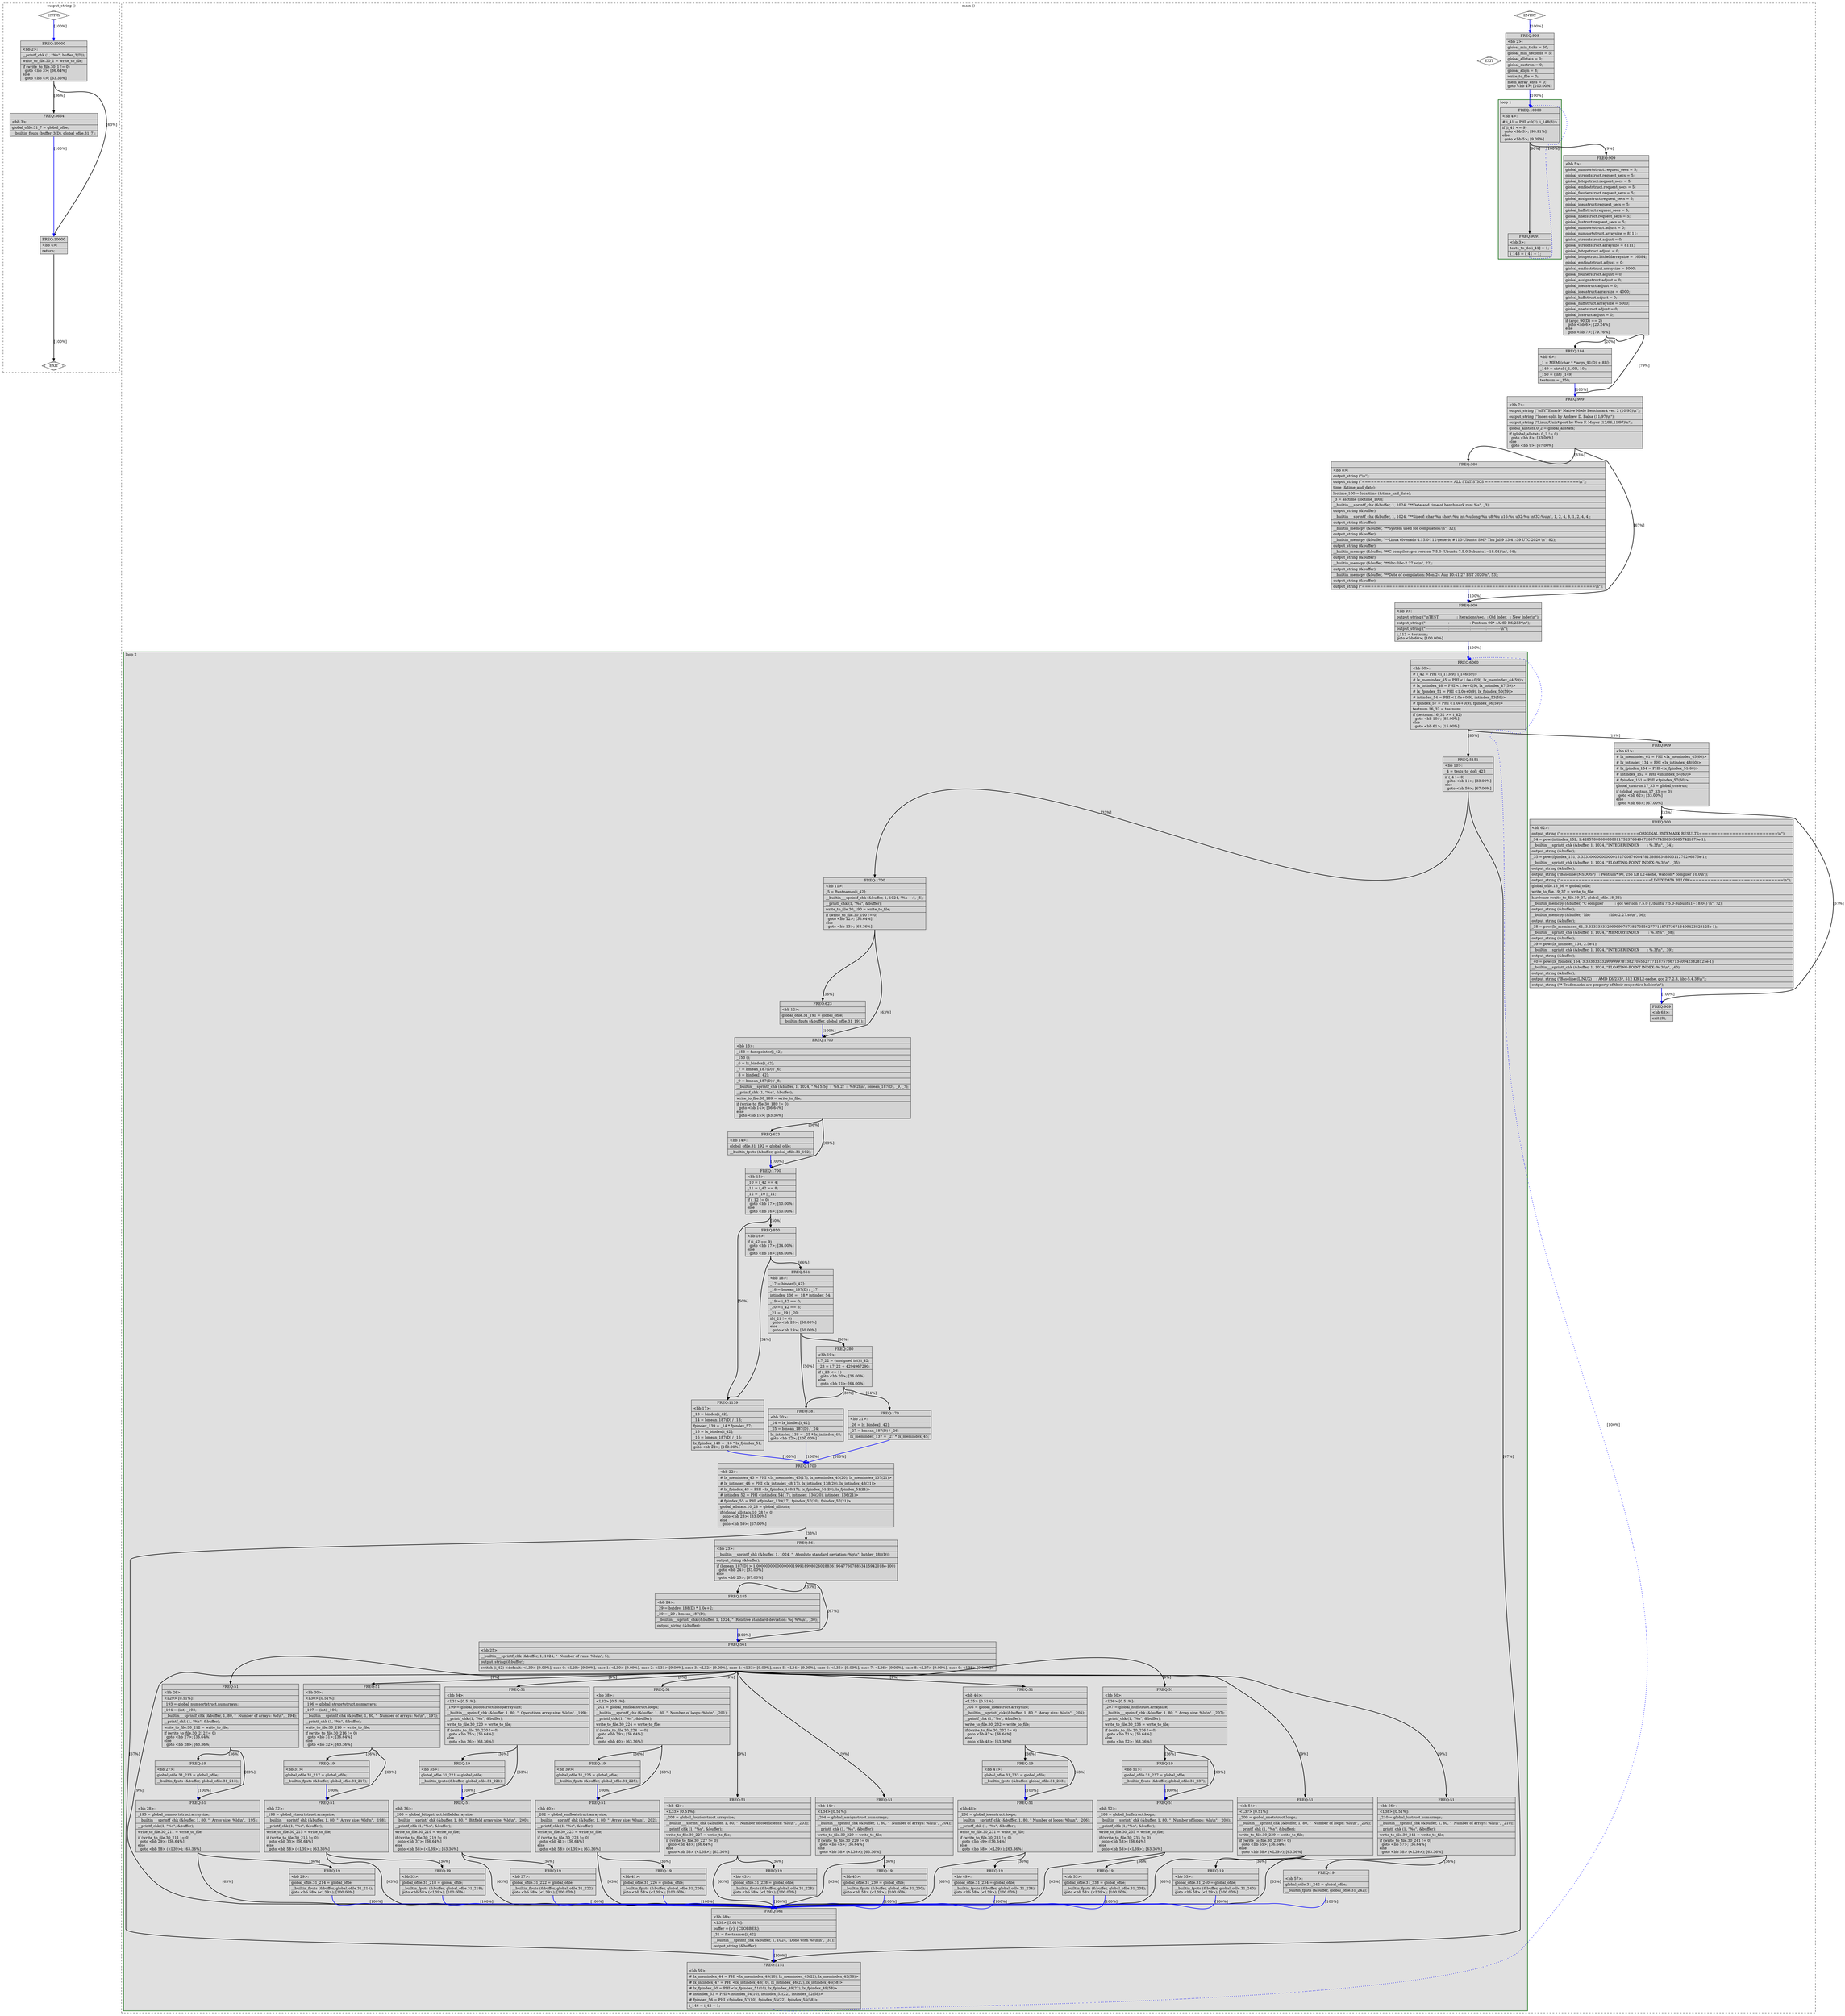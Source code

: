 digraph "nbench0.c.095t.phiprop" {
overlap=false;
subgraph "cluster_output_string" {
	style="dashed";
	color="black";
	label="output_string ()";
	fn_64_basic_block_0 [shape=Mdiamond,style=filled,fillcolor=white,label="ENTRY"];

	fn_64_basic_block_1 [shape=Mdiamond,style=filled,fillcolor=white,label="EXIT"];

	fn_64_basic_block_2 [shape=record,style=filled,fillcolor=lightgrey,label="{ FREQ:10000 |\<bb\ 2\>:\l\
|__printf_chk\ (1,\ \"%s\",\ buffer_3(D));\l\
|write_to_file.30_1\ =\ write_to_file;\l\
|if\ (write_to_file.30_1\ !=\ 0)\l\
\ \ goto\ \<bb\ 3\>;\ [36.64%]\l\
else\l\
\ \ goto\ \<bb\ 4\>;\ [63.36%]\l\
}"];

	fn_64_basic_block_3 [shape=record,style=filled,fillcolor=lightgrey,label="{ FREQ:3664 |\<bb\ 3\>:\l\
|global_ofile.31_7\ =\ global_ofile;\l\
|__builtin_fputs\ (buffer_3(D),\ global_ofile.31_7);\l\
}"];

	fn_64_basic_block_4 [shape=record,style=filled,fillcolor=lightgrey,label="{ FREQ:10000 |\<bb\ 4\>:\l\
|return;\l\
}"];

	fn_64_basic_block_0:s -> fn_64_basic_block_2:n [style="solid,bold",color=blue,weight=100,constraint=true, label="[100%]"];
	fn_64_basic_block_2:s -> fn_64_basic_block_3:n [style="solid,bold",color=black,weight=10,constraint=true, label="[36%]"];
	fn_64_basic_block_2:s -> fn_64_basic_block_4:n [style="solid,bold",color=black,weight=10,constraint=true, label="[63%]"];
	fn_64_basic_block_3:s -> fn_64_basic_block_4:n [style="solid,bold",color=blue,weight=100,constraint=true, label="[100%]"];
	fn_64_basic_block_4:s -> fn_64_basic_block_1:n [style="solid,bold",color=black,weight=10,constraint=true, label="[100%]"];
	fn_64_basic_block_0:s -> fn_64_basic_block_1:n [style="invis",constraint=true];
}
subgraph "cluster_main" {
	style="dashed";
	color="black";
	label="main ()";
	subgraph cluster_54_2 {
	style="filled";
	color="darkgreen";
	fillcolor="grey88";
	label="loop 2";
	labeljust=l;
	penwidth=2;
	fn_54_basic_block_60 [shape=record,style=filled,fillcolor=lightgrey,label="{ FREQ:6060 |\<bb\ 60\>:\l\
|#\ i_42\ =\ PHI\ \<i_113(9),\ i_146(59)\>\l\
|#\ lx_memindex_45\ =\ PHI\ \<1.0e+0(9),\ lx_memindex_44(59)\>\l\
|#\ lx_intindex_48\ =\ PHI\ \<1.0e+0(9),\ lx_intindex_47(59)\>\l\
|#\ lx_fpindex_51\ =\ PHI\ \<1.0e+0(9),\ lx_fpindex_50(59)\>\l\
|#\ intindex_54\ =\ PHI\ \<1.0e+0(9),\ intindex_53(59)\>\l\
|#\ fpindex_57\ =\ PHI\ \<1.0e+0(9),\ fpindex_56(59)\>\l\
|testnum.16_32\ =\ testnum;\l\
|if\ (testnum.16_32\ \>=\ i_42)\l\
\ \ goto\ \<bb\ 10\>;\ [85.00%]\l\
else\l\
\ \ goto\ \<bb\ 61\>;\ [15.00%]\l\
}"];

	fn_54_basic_block_10 [shape=record,style=filled,fillcolor=lightgrey,label="{ FREQ:5151 |\<bb\ 10\>:\l\
|_4\ =\ tests_to_do[i_42];\l\
|if\ (_4\ !=\ 0)\l\
\ \ goto\ \<bb\ 11\>;\ [33.00%]\l\
else\l\
\ \ goto\ \<bb\ 59\>;\ [67.00%]\l\
}"];

	fn_54_basic_block_11 [shape=record,style=filled,fillcolor=lightgrey,label="{ FREQ:1700 |\<bb\ 11\>:\l\
|_5\ =\ ftestnames[i_42];\l\
|__builtin___sprintf_chk\ (&buffer,\ 1,\ 1024,\ \"%s\ \ \ \ :\",\ _5);\l\
|__printf_chk\ (1,\ \"%s\",\ &buffer);\l\
|write_to_file.30_190\ =\ write_to_file;\l\
|if\ (write_to_file.30_190\ !=\ 0)\l\
\ \ goto\ \<bb\ 12\>;\ [36.64%]\l\
else\l\
\ \ goto\ \<bb\ 13\>;\ [63.36%]\l\
}"];

	fn_54_basic_block_59 [shape=record,style=filled,fillcolor=lightgrey,label="{ FREQ:5151 |\<bb\ 59\>:\l\
|#\ lx_memindex_44\ =\ PHI\ \<lx_memindex_45(10),\ lx_memindex_43(22),\ lx_memindex_43(58)\>\l\
|#\ lx_intindex_47\ =\ PHI\ \<lx_intindex_48(10),\ lx_intindex_46(22),\ lx_intindex_46(58)\>\l\
|#\ lx_fpindex_50\ =\ PHI\ \<lx_fpindex_51(10),\ lx_fpindex_49(22),\ lx_fpindex_49(58)\>\l\
|#\ intindex_53\ =\ PHI\ \<intindex_54(10),\ intindex_52(22),\ intindex_52(58)\>\l\
|#\ fpindex_56\ =\ PHI\ \<fpindex_57(10),\ fpindex_55(22),\ fpindex_55(58)\>\l\
|i_146\ =\ i_42\ +\ 1;\l\
}"];

	fn_54_basic_block_12 [shape=record,style=filled,fillcolor=lightgrey,label="{ FREQ:623 |\<bb\ 12\>:\l\
|global_ofile.31_191\ =\ global_ofile;\l\
|__builtin_fputs\ (&buffer,\ global_ofile.31_191);\l\
}"];

	fn_54_basic_block_13 [shape=record,style=filled,fillcolor=lightgrey,label="{ FREQ:1700 |\<bb\ 13\>:\l\
|_153\ =\ funcpointer[i_42];\l\
|_153\ ();\l\
|_6\ =\ lx_bindex[i_42];\l\
|_7\ =\ bmean_187(D)\ /\ _6;\l\
|_8\ =\ bindex[i_42];\l\
|_9\ =\ bmean_187(D)\ /\ _8;\l\
|__builtin___sprintf_chk\ (&buffer,\ 1,\ 1024,\ \"\ %15.5g\ \ :\ \ %9.2f\ \ :\ \ %9.2f\\n\",\ bmean_187(D),\ _9,\ _7);\l\
|__printf_chk\ (1,\ \"%s\",\ &buffer);\l\
|write_to_file.30_189\ =\ write_to_file;\l\
|if\ (write_to_file.30_189\ !=\ 0)\l\
\ \ goto\ \<bb\ 14\>;\ [36.64%]\l\
else\l\
\ \ goto\ \<bb\ 15\>;\ [63.36%]\l\
}"];

	fn_54_basic_block_14 [shape=record,style=filled,fillcolor=lightgrey,label="{ FREQ:623 |\<bb\ 14\>:\l\
|global_ofile.31_192\ =\ global_ofile;\l\
|__builtin_fputs\ (&buffer,\ global_ofile.31_192);\l\
}"];

	fn_54_basic_block_15 [shape=record,style=filled,fillcolor=lightgrey,label="{ FREQ:1700 |\<bb\ 15\>:\l\
|_10\ =\ i_42\ ==\ 4;\l\
|_11\ =\ i_42\ ==\ 8;\l\
|_12\ =\ _10\ \|\ _11;\l\
|if\ (_12\ !=\ 0)\l\
\ \ goto\ \<bb\ 17\>;\ [50.00%]\l\
else\l\
\ \ goto\ \<bb\ 16\>;\ [50.00%]\l\
}"];

	fn_54_basic_block_17 [shape=record,style=filled,fillcolor=lightgrey,label="{ FREQ:1139 |\<bb\ 17\>:\l\
|_13\ =\ bindex[i_42];\l\
|_14\ =\ bmean_187(D)\ /\ _13;\l\
|fpindex_139\ =\ _14\ *\ fpindex_57;\l\
|_15\ =\ lx_bindex[i_42];\l\
|_16\ =\ bmean_187(D)\ /\ _15;\l\
|lx_fpindex_140\ =\ _16\ *\ lx_fpindex_51;\l\
goto\ \<bb\ 22\>;\ [100.00%]\l\
}"];

	fn_54_basic_block_16 [shape=record,style=filled,fillcolor=lightgrey,label="{ FREQ:850 |\<bb\ 16\>:\l\
|if\ (i_42\ ==\ 9)\l\
\ \ goto\ \<bb\ 17\>;\ [34.00%]\l\
else\l\
\ \ goto\ \<bb\ 18\>;\ [66.00%]\l\
}"];

	fn_54_basic_block_22 [shape=record,style=filled,fillcolor=lightgrey,label="{ FREQ:1700 |\<bb\ 22\>:\l\
|#\ lx_memindex_43\ =\ PHI\ \<lx_memindex_45(17),\ lx_memindex_45(20),\ lx_memindex_137(21)\>\l\
|#\ lx_intindex_46\ =\ PHI\ \<lx_intindex_48(17),\ lx_intindex_138(20),\ lx_intindex_48(21)\>\l\
|#\ lx_fpindex_49\ =\ PHI\ \<lx_fpindex_140(17),\ lx_fpindex_51(20),\ lx_fpindex_51(21)\>\l\
|#\ intindex_52\ =\ PHI\ \<intindex_54(17),\ intindex_136(20),\ intindex_136(21)\>\l\
|#\ fpindex_55\ =\ PHI\ \<fpindex_139(17),\ fpindex_57(20),\ fpindex_57(21)\>\l\
|global_allstats.10_28\ =\ global_allstats;\l\
|if\ (global_allstats.10_28\ !=\ 0)\l\
\ \ goto\ \<bb\ 23\>;\ [33.00%]\l\
else\l\
\ \ goto\ \<bb\ 59\>;\ [67.00%]\l\
}"];

	fn_54_basic_block_18 [shape=record,style=filled,fillcolor=lightgrey,label="{ FREQ:561 |\<bb\ 18\>:\l\
|_17\ =\ bindex[i_42];\l\
|_18\ =\ bmean_187(D)\ /\ _17;\l\
|intindex_136\ =\ _18\ *\ intindex_54;\l\
|_19\ =\ i_42\ ==\ 0;\l\
|_20\ =\ i_42\ ==\ 3;\l\
|_21\ =\ _19\ \|\ _20;\l\
|if\ (_21\ !=\ 0)\l\
\ \ goto\ \<bb\ 20\>;\ [50.00%]\l\
else\l\
\ \ goto\ \<bb\ 19\>;\ [50.00%]\l\
}"];

	fn_54_basic_block_23 [shape=record,style=filled,fillcolor=lightgrey,label="{ FREQ:561 |\<bb\ 23\>:\l\
|__builtin___sprintf_chk\ (&buffer,\ 1,\ 1024,\ \"\ \ Absolute\ standard\ deviation:\ %g\\n\",\ bstdev_188(D));\l\
|output_string\ (&buffer);\l\
|if\ (bmean_187(D)\ \>\ 1.00000000000000001999189980260288361964776078853415942018e-100)\l\
\ \ goto\ \<bb\ 24\>;\ [33.00%]\l\
else\l\
\ \ goto\ \<bb\ 25\>;\ [67.00%]\l\
}"];

	fn_54_basic_block_20 [shape=record,style=filled,fillcolor=lightgrey,label="{ FREQ:381 |\<bb\ 20\>:\l\
|_24\ =\ lx_bindex[i_42];\l\
|_25\ =\ bmean_187(D)\ /\ _24;\l\
|lx_intindex_138\ =\ _25\ *\ lx_intindex_48;\l\
goto\ \<bb\ 22\>;\ [100.00%]\l\
}"];

	fn_54_basic_block_19 [shape=record,style=filled,fillcolor=lightgrey,label="{ FREQ:280 |\<bb\ 19\>:\l\
|i.7_22\ =\ (unsigned\ int)\ i_42;\l\
|_23\ =\ i.7_22\ +\ 4294967290;\l\
|if\ (_23\ \<=\ 1)\l\
\ \ goto\ \<bb\ 20\>;\ [36.00%]\l\
else\l\
\ \ goto\ \<bb\ 21\>;\ [64.00%]\l\
}"];

	fn_54_basic_block_24 [shape=record,style=filled,fillcolor=lightgrey,label="{ FREQ:185 |\<bb\ 24\>:\l\
|_29\ =\ bstdev_188(D)\ *\ 1.0e+2;\l\
|_30\ =\ _29\ /\ bmean_187(D);\l\
|__builtin___sprintf_chk\ (&buffer,\ 1,\ 1024,\ \"\ \ Relative\ standard\ deviation:\ %g\ %%\\n\",\ _30);\l\
|output_string\ (&buffer);\l\
}"];

	fn_54_basic_block_25 [shape=record,style=filled,fillcolor=lightgrey,label="{ FREQ:561 |\<bb\ 25\>:\l\
|__builtin___sprintf_chk\ (&buffer,\ 1,\ 1024,\ \"\ \ Number\ of\ runs:\ %lu\\n\",\ 5);\l\
|output_string\ (&buffer);\l\
|switch\ (i_42)\ \<default:\ \<L39\>\ [9.09%],\ case\ 0:\ \<L29\>\ [9.09%],\ case\ 1:\ \<L30\>\ [9.09%],\ case\ 2:\ \<L31\>\ [9.09%],\ case\ 3:\ \<L32\>\ [9.09%],\ case\ 4:\ \<L33\>\ [9.09%],\ case\ 5:\ \<L34\>\ [9.09%],\ case\ 6:\ \<L35\>\ [9.09%],\ case\ 7:\ \<L36\>\ [9.09%],\ case\ 8:\ \<L37\>\ [9.09%],\ case\ 9:\ \<L38\>\ [9.09%]\>\l\
}"];

	fn_54_basic_block_21 [shape=record,style=filled,fillcolor=lightgrey,label="{ FREQ:179 |\<bb\ 21\>:\l\
|_26\ =\ lx_bindex[i_42];\l\
|_27\ =\ bmean_187(D)\ /\ _26;\l\
|lx_memindex_137\ =\ _27\ *\ lx_memindex_45;\l\
}"];

	fn_54_basic_block_58 [shape=record,style=filled,fillcolor=lightgrey,label="{ FREQ:561 |\<bb\ 58\>:\l\
|\<L39\>\ [5.61%]:\l\
|buffer\ =\{v\}\ \{CLOBBER\};\l\
|_31\ =\ ftestnames[i_42];\l\
|__builtin___sprintf_chk\ (&buffer,\ 1,\ 1024,\ \"Done\ with\ %s\\n\\n\",\ _31);\l\
|output_string\ (&buffer);\l\
}"];

	fn_54_basic_block_26 [shape=record,style=filled,fillcolor=lightgrey,label="{ FREQ:51 |\<bb\ 26\>:\l\
|\<L29\>\ [0.51%]:\l\
|_193\ =\ global_numsortstruct.numarrays;\l\
|_194\ =\ (int)\ _193;\l\
|__builtin___sprintf_chk\ (&buffer,\ 1,\ 80,\ \"\ \ Number\ of\ arrays:\ %d\\n\",\ _194);\l\
|__printf_chk\ (1,\ \"%s\",\ &buffer);\l\
|write_to_file.30_212\ =\ write_to_file;\l\
|if\ (write_to_file.30_212\ !=\ 0)\l\
\ \ goto\ \<bb\ 27\>;\ [36.64%]\l\
else\l\
\ \ goto\ \<bb\ 28\>;\ [63.36%]\l\
}"];

	fn_54_basic_block_30 [shape=record,style=filled,fillcolor=lightgrey,label="{ FREQ:51 |\<bb\ 30\>:\l\
|\<L30\>\ [0.51%]:\l\
|_196\ =\ global_strsortstruct.numarrays;\l\
|_197\ =\ (int)\ _196;\l\
|__builtin___sprintf_chk\ (&buffer,\ 1,\ 80,\ \"\ \ Number\ of\ arrays:\ %d\\n\",\ _197);\l\
|__printf_chk\ (1,\ \"%s\",\ &buffer);\l\
|write_to_file.30_216\ =\ write_to_file;\l\
|if\ (write_to_file.30_216\ !=\ 0)\l\
\ \ goto\ \<bb\ 31\>;\ [36.64%]\l\
else\l\
\ \ goto\ \<bb\ 32\>;\ [63.36%]\l\
}"];

	fn_54_basic_block_34 [shape=record,style=filled,fillcolor=lightgrey,label="{ FREQ:51 |\<bb\ 34\>:\l\
|\<L31\>\ [0.51%]:\l\
|_199\ =\ global_bitopstruct.bitoparraysize;\l\
|__builtin___sprintf_chk\ (&buffer,\ 1,\ 80,\ \"\ \ Operations\ array\ size:\ %ld\\n\",\ _199);\l\
|__printf_chk\ (1,\ \"%s\",\ &buffer);\l\
|write_to_file.30_220\ =\ write_to_file;\l\
|if\ (write_to_file.30_220\ !=\ 0)\l\
\ \ goto\ \<bb\ 35\>;\ [36.64%]\l\
else\l\
\ \ goto\ \<bb\ 36\>;\ [63.36%]\l\
}"];

	fn_54_basic_block_38 [shape=record,style=filled,fillcolor=lightgrey,label="{ FREQ:51 |\<bb\ 38\>:\l\
|\<L32\>\ [0.51%]:\l\
|_201\ =\ global_emfloatstruct.loops;\l\
|__builtin___sprintf_chk\ (&buffer,\ 1,\ 80,\ \"\ \ Number\ of\ loops:\ %lu\\n\",\ _201);\l\
|__printf_chk\ (1,\ \"%s\",\ &buffer);\l\
|write_to_file.30_224\ =\ write_to_file;\l\
|if\ (write_to_file.30_224\ !=\ 0)\l\
\ \ goto\ \<bb\ 39\>;\ [36.64%]\l\
else\l\
\ \ goto\ \<bb\ 40\>;\ [63.36%]\l\
}"];

	fn_54_basic_block_42 [shape=record,style=filled,fillcolor=lightgrey,label="{ FREQ:51 |\<bb\ 42\>:\l\
|\<L33\>\ [0.51%]:\l\
|_203\ =\ global_fourierstruct.arraysize;\l\
|__builtin___sprintf_chk\ (&buffer,\ 1,\ 80,\ \"\ \ Number\ of\ coefficients:\ %lu\\n\",\ _203);\l\
|__printf_chk\ (1,\ \"%s\",\ &buffer);\l\
|write_to_file.30_227\ =\ write_to_file;\l\
|if\ (write_to_file.30_227\ !=\ 0)\l\
\ \ goto\ \<bb\ 43\>;\ [36.64%]\l\
else\l\
\ \ goto\ \<bb\ 58\>\ (\<L39\>);\ [63.36%]\l\
}"];

	fn_54_basic_block_44 [shape=record,style=filled,fillcolor=lightgrey,label="{ FREQ:51 |\<bb\ 44\>:\l\
|\<L34\>\ [0.51%]:\l\
|_204\ =\ global_assignstruct.numarrays;\l\
|__builtin___sprintf_chk\ (&buffer,\ 1,\ 80,\ \"\ \ Number\ of\ arrays:\ %lu\\n\",\ _204);\l\
|__printf_chk\ (1,\ \"%s\",\ &buffer);\l\
|write_to_file.30_229\ =\ write_to_file;\l\
|if\ (write_to_file.30_229\ !=\ 0)\l\
\ \ goto\ \<bb\ 45\>;\ [36.64%]\l\
else\l\
\ \ goto\ \<bb\ 58\>\ (\<L39\>);\ [63.36%]\l\
}"];

	fn_54_basic_block_46 [shape=record,style=filled,fillcolor=lightgrey,label="{ FREQ:51 |\<bb\ 46\>:\l\
|\<L35\>\ [0.51%]:\l\
|_205\ =\ global_ideastruct.arraysize;\l\
|__builtin___sprintf_chk\ (&buffer,\ 1,\ 80,\ \"\ \ Array\ size:\ %lu\\n\",\ _205);\l\
|__printf_chk\ (1,\ \"%s\",\ &buffer);\l\
|write_to_file.30_232\ =\ write_to_file;\l\
|if\ (write_to_file.30_232\ !=\ 0)\l\
\ \ goto\ \<bb\ 47\>;\ [36.64%]\l\
else\l\
\ \ goto\ \<bb\ 48\>;\ [63.36%]\l\
}"];

	fn_54_basic_block_50 [shape=record,style=filled,fillcolor=lightgrey,label="{ FREQ:51 |\<bb\ 50\>:\l\
|\<L36\>\ [0.51%]:\l\
|_207\ =\ global_huffstruct.arraysize;\l\
|__builtin___sprintf_chk\ (&buffer,\ 1,\ 80,\ \"\ \ Array\ size:\ %lu\\n\",\ _207);\l\
|__printf_chk\ (1,\ \"%s\",\ &buffer);\l\
|write_to_file.30_236\ =\ write_to_file;\l\
|if\ (write_to_file.30_236\ !=\ 0)\l\
\ \ goto\ \<bb\ 51\>;\ [36.64%]\l\
else\l\
\ \ goto\ \<bb\ 52\>;\ [63.36%]\l\
}"];

	fn_54_basic_block_54 [shape=record,style=filled,fillcolor=lightgrey,label="{ FREQ:51 |\<bb\ 54\>:\l\
|\<L37\>\ [0.51%]:\l\
|_209\ =\ global_nnetstruct.loops;\l\
|__builtin___sprintf_chk\ (&buffer,\ 1,\ 80,\ \"\ \ Number\ of\ loops:\ %lu\\n\",\ _209);\l\
|__printf_chk\ (1,\ \"%s\",\ &buffer);\l\
|write_to_file.30_239\ =\ write_to_file;\l\
|if\ (write_to_file.30_239\ !=\ 0)\l\
\ \ goto\ \<bb\ 55\>;\ [36.64%]\l\
else\l\
\ \ goto\ \<bb\ 58\>\ (\<L39\>);\ [63.36%]\l\
}"];

	fn_54_basic_block_56 [shape=record,style=filled,fillcolor=lightgrey,label="{ FREQ:51 |\<bb\ 56\>:\l\
|\<L38\>\ [0.51%]:\l\
|_210\ =\ global_lustruct.numarrays;\l\
|__builtin___sprintf_chk\ (&buffer,\ 1,\ 80,\ \"\ \ Number\ of\ arrays:\ %lu\\n\",\ _210);\l\
|__printf_chk\ (1,\ \"%s\",\ &buffer);\l\
|write_to_file.30_241\ =\ write_to_file;\l\
|if\ (write_to_file.30_241\ !=\ 0)\l\
\ \ goto\ \<bb\ 57\>;\ [36.64%]\l\
else\l\
\ \ goto\ \<bb\ 58\>\ (\<L39\>);\ [63.36%]\l\
}"];

	fn_54_basic_block_27 [shape=record,style=filled,fillcolor=lightgrey,label="{ FREQ:19 |\<bb\ 27\>:\l\
|global_ofile.31_213\ =\ global_ofile;\l\
|__builtin_fputs\ (&buffer,\ global_ofile.31_213);\l\
}"];

	fn_54_basic_block_28 [shape=record,style=filled,fillcolor=lightgrey,label="{ FREQ:51 |\<bb\ 28\>:\l\
|_195\ =\ global_numsortstruct.arraysize;\l\
|__builtin___sprintf_chk\ (&buffer,\ 1,\ 80,\ \"\ \ Array\ size:\ %ld\\n\",\ _195);\l\
|__printf_chk\ (1,\ \"%s\",\ &buffer);\l\
|write_to_file.30_211\ =\ write_to_file;\l\
|if\ (write_to_file.30_211\ !=\ 0)\l\
\ \ goto\ \<bb\ 29\>;\ [36.64%]\l\
else\l\
\ \ goto\ \<bb\ 58\>\ (\<L39\>);\ [63.36%]\l\
}"];

	fn_54_basic_block_31 [shape=record,style=filled,fillcolor=lightgrey,label="{ FREQ:19 |\<bb\ 31\>:\l\
|global_ofile.31_217\ =\ global_ofile;\l\
|__builtin_fputs\ (&buffer,\ global_ofile.31_217);\l\
}"];

	fn_54_basic_block_32 [shape=record,style=filled,fillcolor=lightgrey,label="{ FREQ:51 |\<bb\ 32\>:\l\
|_198\ =\ global_strsortstruct.arraysize;\l\
|__builtin___sprintf_chk\ (&buffer,\ 1,\ 80,\ \"\ \ Array\ size:\ %ld\\n\",\ _198);\l\
|__printf_chk\ (1,\ \"%s\",\ &buffer);\l\
|write_to_file.30_215\ =\ write_to_file;\l\
|if\ (write_to_file.30_215\ !=\ 0)\l\
\ \ goto\ \<bb\ 33\>;\ [36.64%]\l\
else\l\
\ \ goto\ \<bb\ 58\>\ (\<L39\>);\ [63.36%]\l\
}"];

	fn_54_basic_block_35 [shape=record,style=filled,fillcolor=lightgrey,label="{ FREQ:19 |\<bb\ 35\>:\l\
|global_ofile.31_221\ =\ global_ofile;\l\
|__builtin_fputs\ (&buffer,\ global_ofile.31_221);\l\
}"];

	fn_54_basic_block_36 [shape=record,style=filled,fillcolor=lightgrey,label="{ FREQ:51 |\<bb\ 36\>:\l\
|_200\ =\ global_bitopstruct.bitfieldarraysize;\l\
|__builtin___sprintf_chk\ (&buffer,\ 1,\ 80,\ \"\ \ Bitfield\ array\ size:\ %ld\\n\",\ _200);\l\
|__printf_chk\ (1,\ \"%s\",\ &buffer);\l\
|write_to_file.30_219\ =\ write_to_file;\l\
|if\ (write_to_file.30_219\ !=\ 0)\l\
\ \ goto\ \<bb\ 37\>;\ [36.64%]\l\
else\l\
\ \ goto\ \<bb\ 58\>\ (\<L39\>);\ [63.36%]\l\
}"];

	fn_54_basic_block_39 [shape=record,style=filled,fillcolor=lightgrey,label="{ FREQ:19 |\<bb\ 39\>:\l\
|global_ofile.31_225\ =\ global_ofile;\l\
|__builtin_fputs\ (&buffer,\ global_ofile.31_225);\l\
}"];

	fn_54_basic_block_40 [shape=record,style=filled,fillcolor=lightgrey,label="{ FREQ:51 |\<bb\ 40\>:\l\
|_202\ =\ global_emfloatstruct.arraysize;\l\
|__builtin___sprintf_chk\ (&buffer,\ 1,\ 80,\ \"\ \ Array\ size:\ %lu\\n\",\ _202);\l\
|__printf_chk\ (1,\ \"%s\",\ &buffer);\l\
|write_to_file.30_223\ =\ write_to_file;\l\
|if\ (write_to_file.30_223\ !=\ 0)\l\
\ \ goto\ \<bb\ 41\>;\ [36.64%]\l\
else\l\
\ \ goto\ \<bb\ 58\>\ (\<L39\>);\ [63.36%]\l\
}"];

	fn_54_basic_block_43 [shape=record,style=filled,fillcolor=lightgrey,label="{ FREQ:19 |\<bb\ 43\>:\l\
|global_ofile.31_228\ =\ global_ofile;\l\
|__builtin_fputs\ (&buffer,\ global_ofile.31_228);\l\
goto\ \<bb\ 58\>\ (\<L39\>);\ [100.00%]\l\
}"];

	fn_54_basic_block_45 [shape=record,style=filled,fillcolor=lightgrey,label="{ FREQ:19 |\<bb\ 45\>:\l\
|global_ofile.31_230\ =\ global_ofile;\l\
|__builtin_fputs\ (&buffer,\ global_ofile.31_230);\l\
goto\ \<bb\ 58\>\ (\<L39\>);\ [100.00%]\l\
}"];

	fn_54_basic_block_47 [shape=record,style=filled,fillcolor=lightgrey,label="{ FREQ:19 |\<bb\ 47\>:\l\
|global_ofile.31_233\ =\ global_ofile;\l\
|__builtin_fputs\ (&buffer,\ global_ofile.31_233);\l\
}"];

	fn_54_basic_block_48 [shape=record,style=filled,fillcolor=lightgrey,label="{ FREQ:51 |\<bb\ 48\>:\l\
|_206\ =\ global_ideastruct.loops;\l\
|__builtin___sprintf_chk\ (&buffer,\ 1,\ 80,\ \"\ Number\ of\ loops:\ %lu\\n\",\ _206);\l\
|__printf_chk\ (1,\ \"%s\",\ &buffer);\l\
|write_to_file.30_231\ =\ write_to_file;\l\
|if\ (write_to_file.30_231\ !=\ 0)\l\
\ \ goto\ \<bb\ 49\>;\ [36.64%]\l\
else\l\
\ \ goto\ \<bb\ 58\>\ (\<L39\>);\ [63.36%]\l\
}"];

	fn_54_basic_block_51 [shape=record,style=filled,fillcolor=lightgrey,label="{ FREQ:19 |\<bb\ 51\>:\l\
|global_ofile.31_237\ =\ global_ofile;\l\
|__builtin_fputs\ (&buffer,\ global_ofile.31_237);\l\
}"];

	fn_54_basic_block_52 [shape=record,style=filled,fillcolor=lightgrey,label="{ FREQ:51 |\<bb\ 52\>:\l\
|_208\ =\ global_huffstruct.loops;\l\
|__builtin___sprintf_chk\ (&buffer,\ 1,\ 80,\ \"\ \ Number\ of\ loops:\ %lu\\n\",\ _208);\l\
|__printf_chk\ (1,\ \"%s\",\ &buffer);\l\
|write_to_file.30_235\ =\ write_to_file;\l\
|if\ (write_to_file.30_235\ !=\ 0)\l\
\ \ goto\ \<bb\ 53\>;\ [36.64%]\l\
else\l\
\ \ goto\ \<bb\ 58\>\ (\<L39\>);\ [63.36%]\l\
}"];

	fn_54_basic_block_55 [shape=record,style=filled,fillcolor=lightgrey,label="{ FREQ:19 |\<bb\ 55\>:\l\
|global_ofile.31_240\ =\ global_ofile;\l\
|__builtin_fputs\ (&buffer,\ global_ofile.31_240);\l\
goto\ \<bb\ 58\>\ (\<L39\>);\ [100.00%]\l\
}"];

	fn_54_basic_block_57 [shape=record,style=filled,fillcolor=lightgrey,label="{ FREQ:19 |\<bb\ 57\>:\l\
|global_ofile.31_242\ =\ global_ofile;\l\
|__builtin_fputs\ (&buffer,\ global_ofile.31_242);\l\
}"];

	fn_54_basic_block_29 [shape=record,style=filled,fillcolor=lightgrey,label="{ FREQ:19 |\<bb\ 29\>:\l\
|global_ofile.31_214\ =\ global_ofile;\l\
|__builtin_fputs\ (&buffer,\ global_ofile.31_214);\l\
goto\ \<bb\ 58\>\ (\<L39\>);\ [100.00%]\l\
}"];

	fn_54_basic_block_33 [shape=record,style=filled,fillcolor=lightgrey,label="{ FREQ:19 |\<bb\ 33\>:\l\
|global_ofile.31_218\ =\ global_ofile;\l\
|__builtin_fputs\ (&buffer,\ global_ofile.31_218);\l\
goto\ \<bb\ 58\>\ (\<L39\>);\ [100.00%]\l\
}"];

	fn_54_basic_block_37 [shape=record,style=filled,fillcolor=lightgrey,label="{ FREQ:19 |\<bb\ 37\>:\l\
|global_ofile.31_222\ =\ global_ofile;\l\
|__builtin_fputs\ (&buffer,\ global_ofile.31_222);\l\
goto\ \<bb\ 58\>\ (\<L39\>);\ [100.00%]\l\
}"];

	fn_54_basic_block_41 [shape=record,style=filled,fillcolor=lightgrey,label="{ FREQ:19 |\<bb\ 41\>:\l\
|global_ofile.31_226\ =\ global_ofile;\l\
|__builtin_fputs\ (&buffer,\ global_ofile.31_226);\l\
goto\ \<bb\ 58\>\ (\<L39\>);\ [100.00%]\l\
}"];

	fn_54_basic_block_49 [shape=record,style=filled,fillcolor=lightgrey,label="{ FREQ:19 |\<bb\ 49\>:\l\
|global_ofile.31_234\ =\ global_ofile;\l\
|__builtin_fputs\ (&buffer,\ global_ofile.31_234);\l\
goto\ \<bb\ 58\>\ (\<L39\>);\ [100.00%]\l\
}"];

	fn_54_basic_block_53 [shape=record,style=filled,fillcolor=lightgrey,label="{ FREQ:19 |\<bb\ 53\>:\l\
|global_ofile.31_238\ =\ global_ofile;\l\
|__builtin_fputs\ (&buffer,\ global_ofile.31_238);\l\
goto\ \<bb\ 58\>\ (\<L39\>);\ [100.00%]\l\
}"];

	}
	subgraph cluster_54_1 {
	style="filled";
	color="darkgreen";
	fillcolor="grey88";
	label="loop 1";
	labeljust=l;
	penwidth=2;
	fn_54_basic_block_4 [shape=record,style=filled,fillcolor=lightgrey,label="{ FREQ:10000 |\<bb\ 4\>:\l\
|#\ i_41\ =\ PHI\ \<0(2),\ i_148(3)\>\l\
|if\ (i_41\ \<=\ 9)\l\
\ \ goto\ \<bb\ 3\>;\ [90.91%]\l\
else\l\
\ \ goto\ \<bb\ 5\>;\ [9.09%]\l\
}"];

	fn_54_basic_block_3 [shape=record,style=filled,fillcolor=lightgrey,label="{ FREQ:9091 |\<bb\ 3\>:\l\
|tests_to_do[i_41]\ =\ 1;\l\
|i_148\ =\ i_41\ +\ 1;\l\
}"];

	}
	fn_54_basic_block_0 [shape=Mdiamond,style=filled,fillcolor=white,label="ENTRY"];

	fn_54_basic_block_1 [shape=Mdiamond,style=filled,fillcolor=white,label="EXIT"];

	fn_54_basic_block_2 [shape=record,style=filled,fillcolor=lightgrey,label="{ FREQ:909 |\<bb\ 2\>:\l\
|global_min_ticks\ =\ 60;\l\
|global_min_seconds\ =\ 5;\l\
|global_allstats\ =\ 0;\l\
|global_custrun\ =\ 0;\l\
|global_align\ =\ 8;\l\
|write_to_file\ =\ 0;\l\
|mem_array_ents\ =\ 0;\l\
goto\ \<bb\ 4\>;\ [100.00%]\l\
}"];

	fn_54_basic_block_5 [shape=record,style=filled,fillcolor=lightgrey,label="{ FREQ:909 |\<bb\ 5\>:\l\
|global_numsortstruct.request_secs\ =\ 5;\l\
|global_strsortstruct.request_secs\ =\ 5;\l\
|global_bitopstruct.request_secs\ =\ 5;\l\
|global_emfloatstruct.request_secs\ =\ 5;\l\
|global_fourierstruct.request_secs\ =\ 5;\l\
|global_assignstruct.request_secs\ =\ 5;\l\
|global_ideastruct.request_secs\ =\ 5;\l\
|global_huffstruct.request_secs\ =\ 5;\l\
|global_nnetstruct.request_secs\ =\ 5;\l\
|global_lustruct.request_secs\ =\ 5;\l\
|global_numsortstruct.adjust\ =\ 0;\l\
|global_numsortstruct.arraysize\ =\ 8111;\l\
|global_strsortstruct.adjust\ =\ 0;\l\
|global_strsortstruct.arraysize\ =\ 8111;\l\
|global_bitopstruct.adjust\ =\ 0;\l\
|global_bitopstruct.bitfieldarraysize\ =\ 16384;\l\
|global_emfloatstruct.adjust\ =\ 0;\l\
|global_emfloatstruct.arraysize\ =\ 3000;\l\
|global_fourierstruct.adjust\ =\ 0;\l\
|global_assignstruct.adjust\ =\ 0;\l\
|global_ideastruct.adjust\ =\ 0;\l\
|global_ideastruct.arraysize\ =\ 4000;\l\
|global_huffstruct.adjust\ =\ 0;\l\
|global_huffstruct.arraysize\ =\ 5000;\l\
|global_nnetstruct.adjust\ =\ 0;\l\
|global_lustruct.adjust\ =\ 0;\l\
|if\ (argc_90(D)\ ==\ 2)\l\
\ \ goto\ \<bb\ 6\>;\ [20.24%]\l\
else\l\
\ \ goto\ \<bb\ 7\>;\ [79.76%]\l\
}"];

	fn_54_basic_block_6 [shape=record,style=filled,fillcolor=lightgrey,label="{ FREQ:184 |\<bb\ 6\>:\l\
|_1\ =\ MEM[(char\ *\ *)argv_91(D)\ +\ 8B];\l\
|_149\ =\ strtol\ (_1,\ 0B,\ 10);\l\
|_150\ =\ (int)\ _149;\l\
|testnum\ =\ _150;\l\
}"];

	fn_54_basic_block_7 [shape=record,style=filled,fillcolor=lightgrey,label="{ FREQ:909 |\<bb\ 7\>:\l\
|output_string\ (\"\\nBYTEmark*\ Native\ Mode\ Benchmark\ ver.\ 2\ (10/95)\\n\");\l\
|output_string\ (\"Index-split\ by\ Andrew\ D.\ Balsa\ (11/97)\\n\");\l\
|output_string\ (\"Linux/Unix*\ port\ by\ Uwe\ F.\ Mayer\ (12/96,11/97)\\n\");\l\
|global_allstats.0_2\ =\ global_allstats;\l\
|if\ (global_allstats.0_2\ !=\ 0)\l\
\ \ goto\ \<bb\ 8\>;\ [33.00%]\l\
else\l\
\ \ goto\ \<bb\ 9\>;\ [67.00%]\l\
}"];

	fn_54_basic_block_8 [shape=record,style=filled,fillcolor=lightgrey,label="{ FREQ:300 |\<bb\ 8\>:\l\
|output_string\ (\"\\n\");\l\
|output_string\ (\"==============================\ ALL\ STATISTICS\ ===============================\\n\");\l\
|time\ (&time_and_date);\l\
|loctime_100\ =\ localtime\ (&time_and_date);\l\
|_3\ =\ asctime\ (loctime_100);\l\
|__builtin___sprintf_chk\ (&buffer,\ 1,\ 1024,\ \"**Date\ and\ time\ of\ benchmark\ run:\ %s\",\ _3);\l\
|output_string\ (&buffer);\l\
|__builtin___sprintf_chk\ (&buffer,\ 1,\ 1024,\ \"**Sizeof:\ char:%u\ short:%u\ int:%u\ long:%u\ u8:%u\ u16:%u\ u32:%u\ int32:%u\\n\",\ 1,\ 2,\ 4,\ 8,\ 1,\ 2,\ 4,\ 4);\l\
|output_string\ (&buffer);\l\
|__builtin_memcpy\ (&buffer,\ \"**System\ used\ for\ compilation:\\n\",\ 32);\l\
|output_string\ (&buffer);\l\
|__builtin_memcpy\ (&buffer,\ \"**Linux\ elvenado\ 4.15.0-112-generic\ #113-Ubuntu\ SMP\ Thu\ Jul\ 9\ 23:41:39\ UTC\ 2020\ \\n\",\ 82);\l\
|output_string\ (&buffer);\l\
|__builtin_memcpy\ (&buffer,\ \"**C\ compiler:\ gcc\ version\ 7.5.0\ (Ubuntu\ 7.5.0-3ubuntu1~18.04)\ \\n\",\ 64);\l\
|output_string\ (&buffer);\l\
|__builtin_memcpy\ (&buffer,\ \"**libc:\ libc-2.27.so\\n\",\ 22);\l\
|output_string\ (&buffer);\l\
|__builtin_memcpy\ (&buffer,\ \"**Date\ of\ compilation:\ Mon\ 24\ Aug\ 10:41:27\ BST\ 2020\\n\",\ 53);\l\
|output_string\ (&buffer);\l\
|output_string\ (\"=============================================================================\\n\");\l\
}"];

	fn_54_basic_block_9 [shape=record,style=filled,fillcolor=lightgrey,label="{ FREQ:909 |\<bb\ 9\>:\l\
|output_string\ (\"\\nTEST\ \ \ \ \ \ \ \ \ \ \ \ \ \ \ \ :\ Iterations/sec.\ \ :\ Old\ Index\ \ \ :\ New\ Index\\n\");\l\
|output_string\ (\"\ \ \ \ \ \ \ \ \ \ \ \ \ \ \ \ \ \ \ \ :\ \ \ \ \ \ \ \ \ \ \ \ \ \ \ \ \ \ :\ Pentium\ 90*\ :\ AMD\ K6/233*\\n\");\l\
|output_string\ (\"--------------------:------------------:-------------:------------\\n\");\l\
|i_113\ =\ testnum;\l\
goto\ \<bb\ 60\>;\ [100.00%]\l\
}"];

	fn_54_basic_block_61 [shape=record,style=filled,fillcolor=lightgrey,label="{ FREQ:909 |\<bb\ 61\>:\l\
|#\ lx_memindex_61\ =\ PHI\ \<lx_memindex_45(60)\>\l\
|#\ lx_intindex_134\ =\ PHI\ \<lx_intindex_48(60)\>\l\
|#\ lx_fpindex_154\ =\ PHI\ \<lx_fpindex_51(60)\>\l\
|#\ intindex_152\ =\ PHI\ \<intindex_54(60)\>\l\
|#\ fpindex_151\ =\ PHI\ \<fpindex_57(60)\>\l\
|global_custrun.17_33\ =\ global_custrun;\l\
|if\ (global_custrun.17_33\ ==\ 0)\l\
\ \ goto\ \<bb\ 62\>;\ [33.00%]\l\
else\l\
\ \ goto\ \<bb\ 63\>;\ [67.00%]\l\
}"];

	fn_54_basic_block_62 [shape=record,style=filled,fillcolor=lightgrey,label="{ FREQ:300 |\<bb\ 62\>:\l\
|output_string\ (\"==========================ORIGINAL\ BYTEMARK\ RESULTS==========================\\n\");\l\
|_34\ =\ pow\ (intindex_152,\ 1.428570000000000117523768494720570743083953857421875e-1);\l\
|__builtin___sprintf_chk\ (&buffer,\ 1,\ 1024,\ \"INTEGER\ INDEX\ \ \ \ \ \ \ :\ %.3f\\n\",\ _34);\l\
|output_string\ (&buffer);\l\
|_35\ =\ pow\ (fpindex_151,\ 3.3333000000000001517008740847813896834850311279296875e-1);\l\
|__builtin___sprintf_chk\ (&buffer,\ 1,\ 1024,\ \"FLOATING-POINT\ INDEX:\ %.3f\\n\",\ _35);\l\
|output_string\ (&buffer);\l\
|output_string\ (\"Baseline\ (MSDOS*)\ \ \ :\ Pentium*\ 90,\ 256\ KB\ L2-cache,\ Watcom*\ compiler\ 10.0\\n\");\l\
|output_string\ (\"==============================LINUX\ DATA\ BELOW===============================\\n\");\l\
|global_ofile.18_36\ =\ global_ofile;\l\
|write_to_file.19_37\ =\ write_to_file;\l\
|hardware\ (write_to_file.19_37,\ global_ofile.18_36);\l\
|__builtin_memcpy\ (&buffer,\ \"C\ compiler\ \ \ \ \ \ \ \ \ \ :\ gcc\ version\ 7.5.0\ (Ubuntu\ 7.5.0-3ubuntu1~18.04)\ \\n\",\ 72);\l\
|output_string\ (&buffer);\l\
|__builtin_memcpy\ (&buffer,\ \"libc\ \ \ \ \ \ \ \ \ \ \ \ \ \ \ \ :\ libc-2.27.so\\n\",\ 36);\l\
|output_string\ (&buffer);\l\
|_38\ =\ pow\ (lx_memindex_61,\ 3.33333333299999978738270556277711875736713409423828125e-1);\l\
|__builtin___sprintf_chk\ (&buffer,\ 1,\ 1024,\ \"MEMORY\ INDEX\ \ \ \ \ \ \ \ :\ %.3f\\n\",\ _38);\l\
|output_string\ (&buffer);\l\
|_39\ =\ pow\ (lx_intindex_134,\ 2.5e-1);\l\
|__builtin___sprintf_chk\ (&buffer,\ 1,\ 1024,\ \"INTEGER\ INDEX\ \ \ \ \ \ \ :\ %.3f\\n\",\ _39);\l\
|output_string\ (&buffer);\l\
|_40\ =\ pow\ (lx_fpindex_154,\ 3.33333333299999978738270556277711875736713409423828125e-1);\l\
|__builtin___sprintf_chk\ (&buffer,\ 1,\ 1024,\ \"FLOATING-POINT\ INDEX:\ %.3f\\n\",\ _40);\l\
|output_string\ (&buffer);\l\
|output_string\ (\"Baseline\ (LINUX)\ \ \ \ :\ AMD\ K6/233*,\ 512\ KB\ L2-cache,\ gcc\ 2.7.2.3,\ libc-5.4.38\\n\");\l\
|output_string\ (\"*\ Trademarks\ are\ property\ of\ their\ respective\ holder.\\n\");\l\
}"];

	fn_54_basic_block_63 [shape=record,style=filled,fillcolor=lightgrey,label="{ FREQ:909 |\<bb\ 63\>:\l\
|exit\ (0);\l\
}"];

	fn_54_basic_block_0:s -> fn_54_basic_block_2:n [style="solid,bold",color=blue,weight=100,constraint=true, label="[100%]"];
	fn_54_basic_block_2:s -> fn_54_basic_block_4:n [style="solid,bold",color=blue,weight=100,constraint=true, label="[100%]"];
	fn_54_basic_block_3:s -> fn_54_basic_block_4:n [style="dotted,bold",color=blue,weight=10,constraint=false, label="[100%]"];
	fn_54_basic_block_4:s -> fn_54_basic_block_3:n [style="solid,bold",color=black,weight=10,constraint=true, label="[90%]"];
	fn_54_basic_block_4:s -> fn_54_basic_block_5:n [style="solid,bold",color=black,weight=10,constraint=true, label="[9%]"];
	fn_54_basic_block_5:s -> fn_54_basic_block_6:n [style="solid,bold",color=black,weight=10,constraint=true, label="[20%]"];
	fn_54_basic_block_5:s -> fn_54_basic_block_7:n [style="solid,bold",color=black,weight=10,constraint=true, label="[79%]"];
	fn_54_basic_block_6:s -> fn_54_basic_block_7:n [style="solid,bold",color=blue,weight=100,constraint=true, label="[100%]"];
	fn_54_basic_block_7:s -> fn_54_basic_block_8:n [style="solid,bold",color=black,weight=10,constraint=true, label="[33%]"];
	fn_54_basic_block_7:s -> fn_54_basic_block_9:n [style="solid,bold",color=black,weight=10,constraint=true, label="[67%]"];
	fn_54_basic_block_8:s -> fn_54_basic_block_9:n [style="solid,bold",color=blue,weight=100,constraint=true, label="[100%]"];
	fn_54_basic_block_9:s -> fn_54_basic_block_60:n [style="solid,bold",color=blue,weight=100,constraint=true, label="[100%]"];
	fn_54_basic_block_10:s -> fn_54_basic_block_11:n [style="solid,bold",color=black,weight=10,constraint=true, label="[33%]"];
	fn_54_basic_block_10:s -> fn_54_basic_block_59:n [style="solid,bold",color=black,weight=10,constraint=true, label="[67%]"];
	fn_54_basic_block_11:s -> fn_54_basic_block_12:n [style="solid,bold",color=black,weight=10,constraint=true, label="[36%]"];
	fn_54_basic_block_11:s -> fn_54_basic_block_13:n [style="solid,bold",color=black,weight=10,constraint=true, label="[63%]"];
	fn_54_basic_block_12:s -> fn_54_basic_block_13:n [style="solid,bold",color=blue,weight=100,constraint=true, label="[100%]"];
	fn_54_basic_block_13:s -> fn_54_basic_block_14:n [style="solid,bold",color=black,weight=10,constraint=true, label="[36%]"];
	fn_54_basic_block_13:s -> fn_54_basic_block_15:n [style="solid,bold",color=black,weight=10,constraint=true, label="[63%]"];
	fn_54_basic_block_14:s -> fn_54_basic_block_15:n [style="solid,bold",color=blue,weight=100,constraint=true, label="[100%]"];
	fn_54_basic_block_15:s -> fn_54_basic_block_17:n [style="solid,bold",color=black,weight=10,constraint=true, label="[50%]"];
	fn_54_basic_block_15:s -> fn_54_basic_block_16:n [style="solid,bold",color=black,weight=10,constraint=true, label="[50%]"];
	fn_54_basic_block_16:s -> fn_54_basic_block_17:n [style="solid,bold",color=black,weight=10,constraint=true, label="[34%]"];
	fn_54_basic_block_16:s -> fn_54_basic_block_18:n [style="solid,bold",color=black,weight=10,constraint=true, label="[66%]"];
	fn_54_basic_block_17:s -> fn_54_basic_block_22:n [style="solid,bold",color=blue,weight=100,constraint=true, label="[100%]"];
	fn_54_basic_block_18:s -> fn_54_basic_block_20:n [style="solid,bold",color=black,weight=10,constraint=true, label="[50%]"];
	fn_54_basic_block_18:s -> fn_54_basic_block_19:n [style="solid,bold",color=black,weight=10,constraint=true, label="[50%]"];
	fn_54_basic_block_19:s -> fn_54_basic_block_20:n [style="solid,bold",color=black,weight=10,constraint=true, label="[36%]"];
	fn_54_basic_block_19:s -> fn_54_basic_block_21:n [style="solid,bold",color=black,weight=10,constraint=true, label="[64%]"];
	fn_54_basic_block_20:s -> fn_54_basic_block_22:n [style="solid,bold",color=blue,weight=100,constraint=true, label="[100%]"];
	fn_54_basic_block_21:s -> fn_54_basic_block_22:n [style="solid,bold",color=blue,weight=100,constraint=true, label="[100%]"];
	fn_54_basic_block_22:s -> fn_54_basic_block_23:n [style="solid,bold",color=black,weight=10,constraint=true, label="[33%]"];
	fn_54_basic_block_22:s -> fn_54_basic_block_59:n [style="solid,bold",color=black,weight=10,constraint=true, label="[67%]"];
	fn_54_basic_block_23:s -> fn_54_basic_block_24:n [style="solid,bold",color=black,weight=10,constraint=true, label="[33%]"];
	fn_54_basic_block_23:s -> fn_54_basic_block_25:n [style="solid,bold",color=black,weight=10,constraint=true, label="[67%]"];
	fn_54_basic_block_24:s -> fn_54_basic_block_25:n [style="solid,bold",color=blue,weight=100,constraint=true, label="[100%]"];
	fn_54_basic_block_25:s -> fn_54_basic_block_58:n [style="solid,bold",color=black,weight=10,constraint=true, label="[9%]"];
	fn_54_basic_block_25:s -> fn_54_basic_block_26:n [style="solid,bold",color=black,weight=10,constraint=true, label="[9%]"];
	fn_54_basic_block_25:s -> fn_54_basic_block_30:n [style="solid,bold",color=black,weight=10,constraint=true, label="[9%]"];
	fn_54_basic_block_25:s -> fn_54_basic_block_34:n [style="solid,bold",color=black,weight=10,constraint=true, label="[9%]"];
	fn_54_basic_block_25:s -> fn_54_basic_block_38:n [style="solid,bold",color=black,weight=10,constraint=true, label="[9%]"];
	fn_54_basic_block_25:s -> fn_54_basic_block_42:n [style="solid,bold",color=black,weight=10,constraint=true, label="[9%]"];
	fn_54_basic_block_25:s -> fn_54_basic_block_44:n [style="solid,bold",color=black,weight=10,constraint=true, label="[9%]"];
	fn_54_basic_block_25:s -> fn_54_basic_block_46:n [style="solid,bold",color=black,weight=10,constraint=true, label="[9%]"];
	fn_54_basic_block_25:s -> fn_54_basic_block_50:n [style="solid,bold",color=black,weight=10,constraint=true, label="[9%]"];
	fn_54_basic_block_25:s -> fn_54_basic_block_54:n [style="solid,bold",color=black,weight=10,constraint=true, label="[9%]"];
	fn_54_basic_block_25:s -> fn_54_basic_block_56:n [style="solid,bold",color=black,weight=10,constraint=true, label="[9%]"];
	fn_54_basic_block_26:s -> fn_54_basic_block_27:n [style="solid,bold",color=black,weight=10,constraint=true, label="[36%]"];
	fn_54_basic_block_26:s -> fn_54_basic_block_28:n [style="solid,bold",color=black,weight=10,constraint=true, label="[63%]"];
	fn_54_basic_block_27:s -> fn_54_basic_block_28:n [style="solid,bold",color=blue,weight=100,constraint=true, label="[100%]"];
	fn_54_basic_block_28:s -> fn_54_basic_block_29:n [style="solid,bold",color=black,weight=10,constraint=true, label="[36%]"];
	fn_54_basic_block_28:s -> fn_54_basic_block_58:n [style="solid,bold",color=black,weight=10,constraint=true, label="[63%]"];
	fn_54_basic_block_29:s -> fn_54_basic_block_58:n [style="solid,bold",color=blue,weight=100,constraint=true, label="[100%]"];
	fn_54_basic_block_30:s -> fn_54_basic_block_31:n [style="solid,bold",color=black,weight=10,constraint=true, label="[36%]"];
	fn_54_basic_block_30:s -> fn_54_basic_block_32:n [style="solid,bold",color=black,weight=10,constraint=true, label="[63%]"];
	fn_54_basic_block_31:s -> fn_54_basic_block_32:n [style="solid,bold",color=blue,weight=100,constraint=true, label="[100%]"];
	fn_54_basic_block_32:s -> fn_54_basic_block_33:n [style="solid,bold",color=black,weight=10,constraint=true, label="[36%]"];
	fn_54_basic_block_32:s -> fn_54_basic_block_58:n [style="solid,bold",color=black,weight=10,constraint=true, label="[63%]"];
	fn_54_basic_block_33:s -> fn_54_basic_block_58:n [style="solid,bold",color=blue,weight=100,constraint=true, label="[100%]"];
	fn_54_basic_block_34:s -> fn_54_basic_block_35:n [style="solid,bold",color=black,weight=10,constraint=true, label="[36%]"];
	fn_54_basic_block_34:s -> fn_54_basic_block_36:n [style="solid,bold",color=black,weight=10,constraint=true, label="[63%]"];
	fn_54_basic_block_35:s -> fn_54_basic_block_36:n [style="solid,bold",color=blue,weight=100,constraint=true, label="[100%]"];
	fn_54_basic_block_36:s -> fn_54_basic_block_37:n [style="solid,bold",color=black,weight=10,constraint=true, label="[36%]"];
	fn_54_basic_block_36:s -> fn_54_basic_block_58:n [style="solid,bold",color=black,weight=10,constraint=true, label="[63%]"];
	fn_54_basic_block_37:s -> fn_54_basic_block_58:n [style="solid,bold",color=blue,weight=100,constraint=true, label="[100%]"];
	fn_54_basic_block_38:s -> fn_54_basic_block_39:n [style="solid,bold",color=black,weight=10,constraint=true, label="[36%]"];
	fn_54_basic_block_38:s -> fn_54_basic_block_40:n [style="solid,bold",color=black,weight=10,constraint=true, label="[63%]"];
	fn_54_basic_block_39:s -> fn_54_basic_block_40:n [style="solid,bold",color=blue,weight=100,constraint=true, label="[100%]"];
	fn_54_basic_block_40:s -> fn_54_basic_block_41:n [style="solid,bold",color=black,weight=10,constraint=true, label="[36%]"];
	fn_54_basic_block_40:s -> fn_54_basic_block_58:n [style="solid,bold",color=black,weight=10,constraint=true, label="[63%]"];
	fn_54_basic_block_41:s -> fn_54_basic_block_58:n [style="solid,bold",color=blue,weight=100,constraint=true, label="[100%]"];
	fn_54_basic_block_42:s -> fn_54_basic_block_43:n [style="solid,bold",color=black,weight=10,constraint=true, label="[36%]"];
	fn_54_basic_block_42:s -> fn_54_basic_block_58:n [style="solid,bold",color=black,weight=10,constraint=true, label="[63%]"];
	fn_54_basic_block_43:s -> fn_54_basic_block_58:n [style="solid,bold",color=blue,weight=100,constraint=true, label="[100%]"];
	fn_54_basic_block_44:s -> fn_54_basic_block_45:n [style="solid,bold",color=black,weight=10,constraint=true, label="[36%]"];
	fn_54_basic_block_44:s -> fn_54_basic_block_58:n [style="solid,bold",color=black,weight=10,constraint=true, label="[63%]"];
	fn_54_basic_block_45:s -> fn_54_basic_block_58:n [style="solid,bold",color=blue,weight=100,constraint=true, label="[100%]"];
	fn_54_basic_block_46:s -> fn_54_basic_block_47:n [style="solid,bold",color=black,weight=10,constraint=true, label="[36%]"];
	fn_54_basic_block_46:s -> fn_54_basic_block_48:n [style="solid,bold",color=black,weight=10,constraint=true, label="[63%]"];
	fn_54_basic_block_47:s -> fn_54_basic_block_48:n [style="solid,bold",color=blue,weight=100,constraint=true, label="[100%]"];
	fn_54_basic_block_48:s -> fn_54_basic_block_49:n [style="solid,bold",color=black,weight=10,constraint=true, label="[36%]"];
	fn_54_basic_block_48:s -> fn_54_basic_block_58:n [style="solid,bold",color=black,weight=10,constraint=true, label="[63%]"];
	fn_54_basic_block_49:s -> fn_54_basic_block_58:n [style="solid,bold",color=blue,weight=100,constraint=true, label="[100%]"];
	fn_54_basic_block_50:s -> fn_54_basic_block_51:n [style="solid,bold",color=black,weight=10,constraint=true, label="[36%]"];
	fn_54_basic_block_50:s -> fn_54_basic_block_52:n [style="solid,bold",color=black,weight=10,constraint=true, label="[63%]"];
	fn_54_basic_block_51:s -> fn_54_basic_block_52:n [style="solid,bold",color=blue,weight=100,constraint=true, label="[100%]"];
	fn_54_basic_block_52:s -> fn_54_basic_block_53:n [style="solid,bold",color=black,weight=10,constraint=true, label="[36%]"];
	fn_54_basic_block_52:s -> fn_54_basic_block_58:n [style="solid,bold",color=black,weight=10,constraint=true, label="[63%]"];
	fn_54_basic_block_53:s -> fn_54_basic_block_58:n [style="solid,bold",color=blue,weight=100,constraint=true, label="[100%]"];
	fn_54_basic_block_54:s -> fn_54_basic_block_55:n [style="solid,bold",color=black,weight=10,constraint=true, label="[36%]"];
	fn_54_basic_block_54:s -> fn_54_basic_block_58:n [style="solid,bold",color=black,weight=10,constraint=true, label="[63%]"];
	fn_54_basic_block_55:s -> fn_54_basic_block_58:n [style="solid,bold",color=blue,weight=100,constraint=true, label="[100%]"];
	fn_54_basic_block_56:s -> fn_54_basic_block_57:n [style="solid,bold",color=black,weight=10,constraint=true, label="[36%]"];
	fn_54_basic_block_56:s -> fn_54_basic_block_58:n [style="solid,bold",color=black,weight=10,constraint=true, label="[63%]"];
	fn_54_basic_block_57:s -> fn_54_basic_block_58:n [style="solid,bold",color=blue,weight=100,constraint=true, label="[100%]"];
	fn_54_basic_block_58:s -> fn_54_basic_block_59:n [style="solid,bold",color=blue,weight=100,constraint=true, label="[100%]"];
	fn_54_basic_block_59:s -> fn_54_basic_block_60:n [style="dotted,bold",color=blue,weight=10,constraint=false, label="[100%]"];
	fn_54_basic_block_60:s -> fn_54_basic_block_10:n [style="solid,bold",color=black,weight=10,constraint=true, label="[85%]"];
	fn_54_basic_block_60:s -> fn_54_basic_block_61:n [style="solid,bold",color=black,weight=10,constraint=true, label="[15%]"];
	fn_54_basic_block_61:s -> fn_54_basic_block_62:n [style="solid,bold",color=black,weight=10,constraint=true, label="[33%]"];
	fn_54_basic_block_61:s -> fn_54_basic_block_63:n [style="solid,bold",color=black,weight=10,constraint=true, label="[67%]"];
	fn_54_basic_block_62:s -> fn_54_basic_block_63:n [style="solid,bold",color=blue,weight=100,constraint=true, label="[100%]"];
	fn_54_basic_block_0:s -> fn_54_basic_block_1:n [style="invis",constraint=true];
}
}
